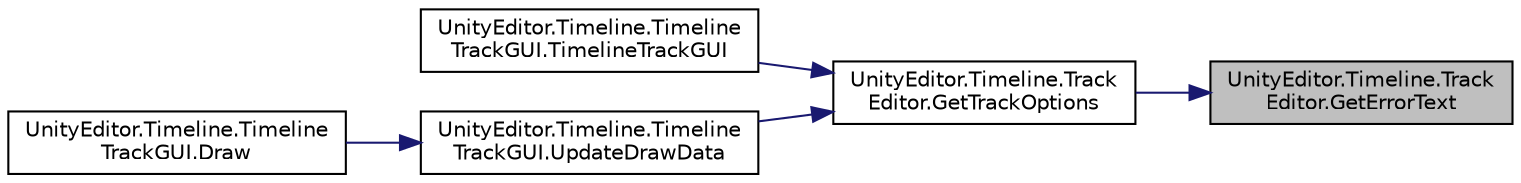 digraph "UnityEditor.Timeline.TrackEditor.GetErrorText"
{
 // LATEX_PDF_SIZE
  edge [fontname="Helvetica",fontsize="10",labelfontname="Helvetica",labelfontsize="10"];
  node [fontname="Helvetica",fontsize="10",shape=record];
  rankdir="RL";
  Node1 [label="UnityEditor.Timeline.Track\lEditor.GetErrorText",height=0.2,width=0.4,color="black", fillcolor="grey75", style="filled", fontcolor="black",tooltip="Gets the error text for the specified track."];
  Node1 -> Node2 [dir="back",color="midnightblue",fontsize="10",style="solid",fontname="Helvetica"];
  Node2 [label="UnityEditor.Timeline.Track\lEditor.GetTrackOptions",height=0.2,width=0.4,color="black", fillcolor="white", style="filled",URL="$class_unity_editor_1_1_timeline_1_1_track_editor.html#a3d36fb306a9a0ee9b15dff285d330036",tooltip="Implement this method to override the default options for drawing a track."];
  Node2 -> Node3 [dir="back",color="midnightblue",fontsize="10",style="solid",fontname="Helvetica"];
  Node3 [label="UnityEditor.Timeline.Timeline\lTrackGUI.TimelineTrackGUI",height=0.2,width=0.4,color="black", fillcolor="white", style="filled",URL="$class_unity_editor_1_1_timeline_1_1_timeline_track_g_u_i.html#a5b6aabdf8033ae01af176b30c13a31db",tooltip=" "];
  Node2 -> Node4 [dir="back",color="midnightblue",fontsize="10",style="solid",fontname="Helvetica"];
  Node4 [label="UnityEditor.Timeline.Timeline\lTrackGUI.UpdateDrawData",height=0.2,width=0.4,color="black", fillcolor="white", style="filled",URL="$class_unity_editor_1_1_timeline_1_1_timeline_track_g_u_i.html#ad9d4693d49b63d06eb27041d4a8861ec",tooltip=" "];
  Node4 -> Node5 [dir="back",color="midnightblue",fontsize="10",style="solid",fontname="Helvetica"];
  Node5 [label="UnityEditor.Timeline.Timeline\lTrackGUI.Draw",height=0.2,width=0.4,color="black", fillcolor="white", style="filled",URL="$class_unity_editor_1_1_timeline_1_1_timeline_track_g_u_i.html#a747cc3a832cf8df23274996439249d9c",tooltip=" "];
}
